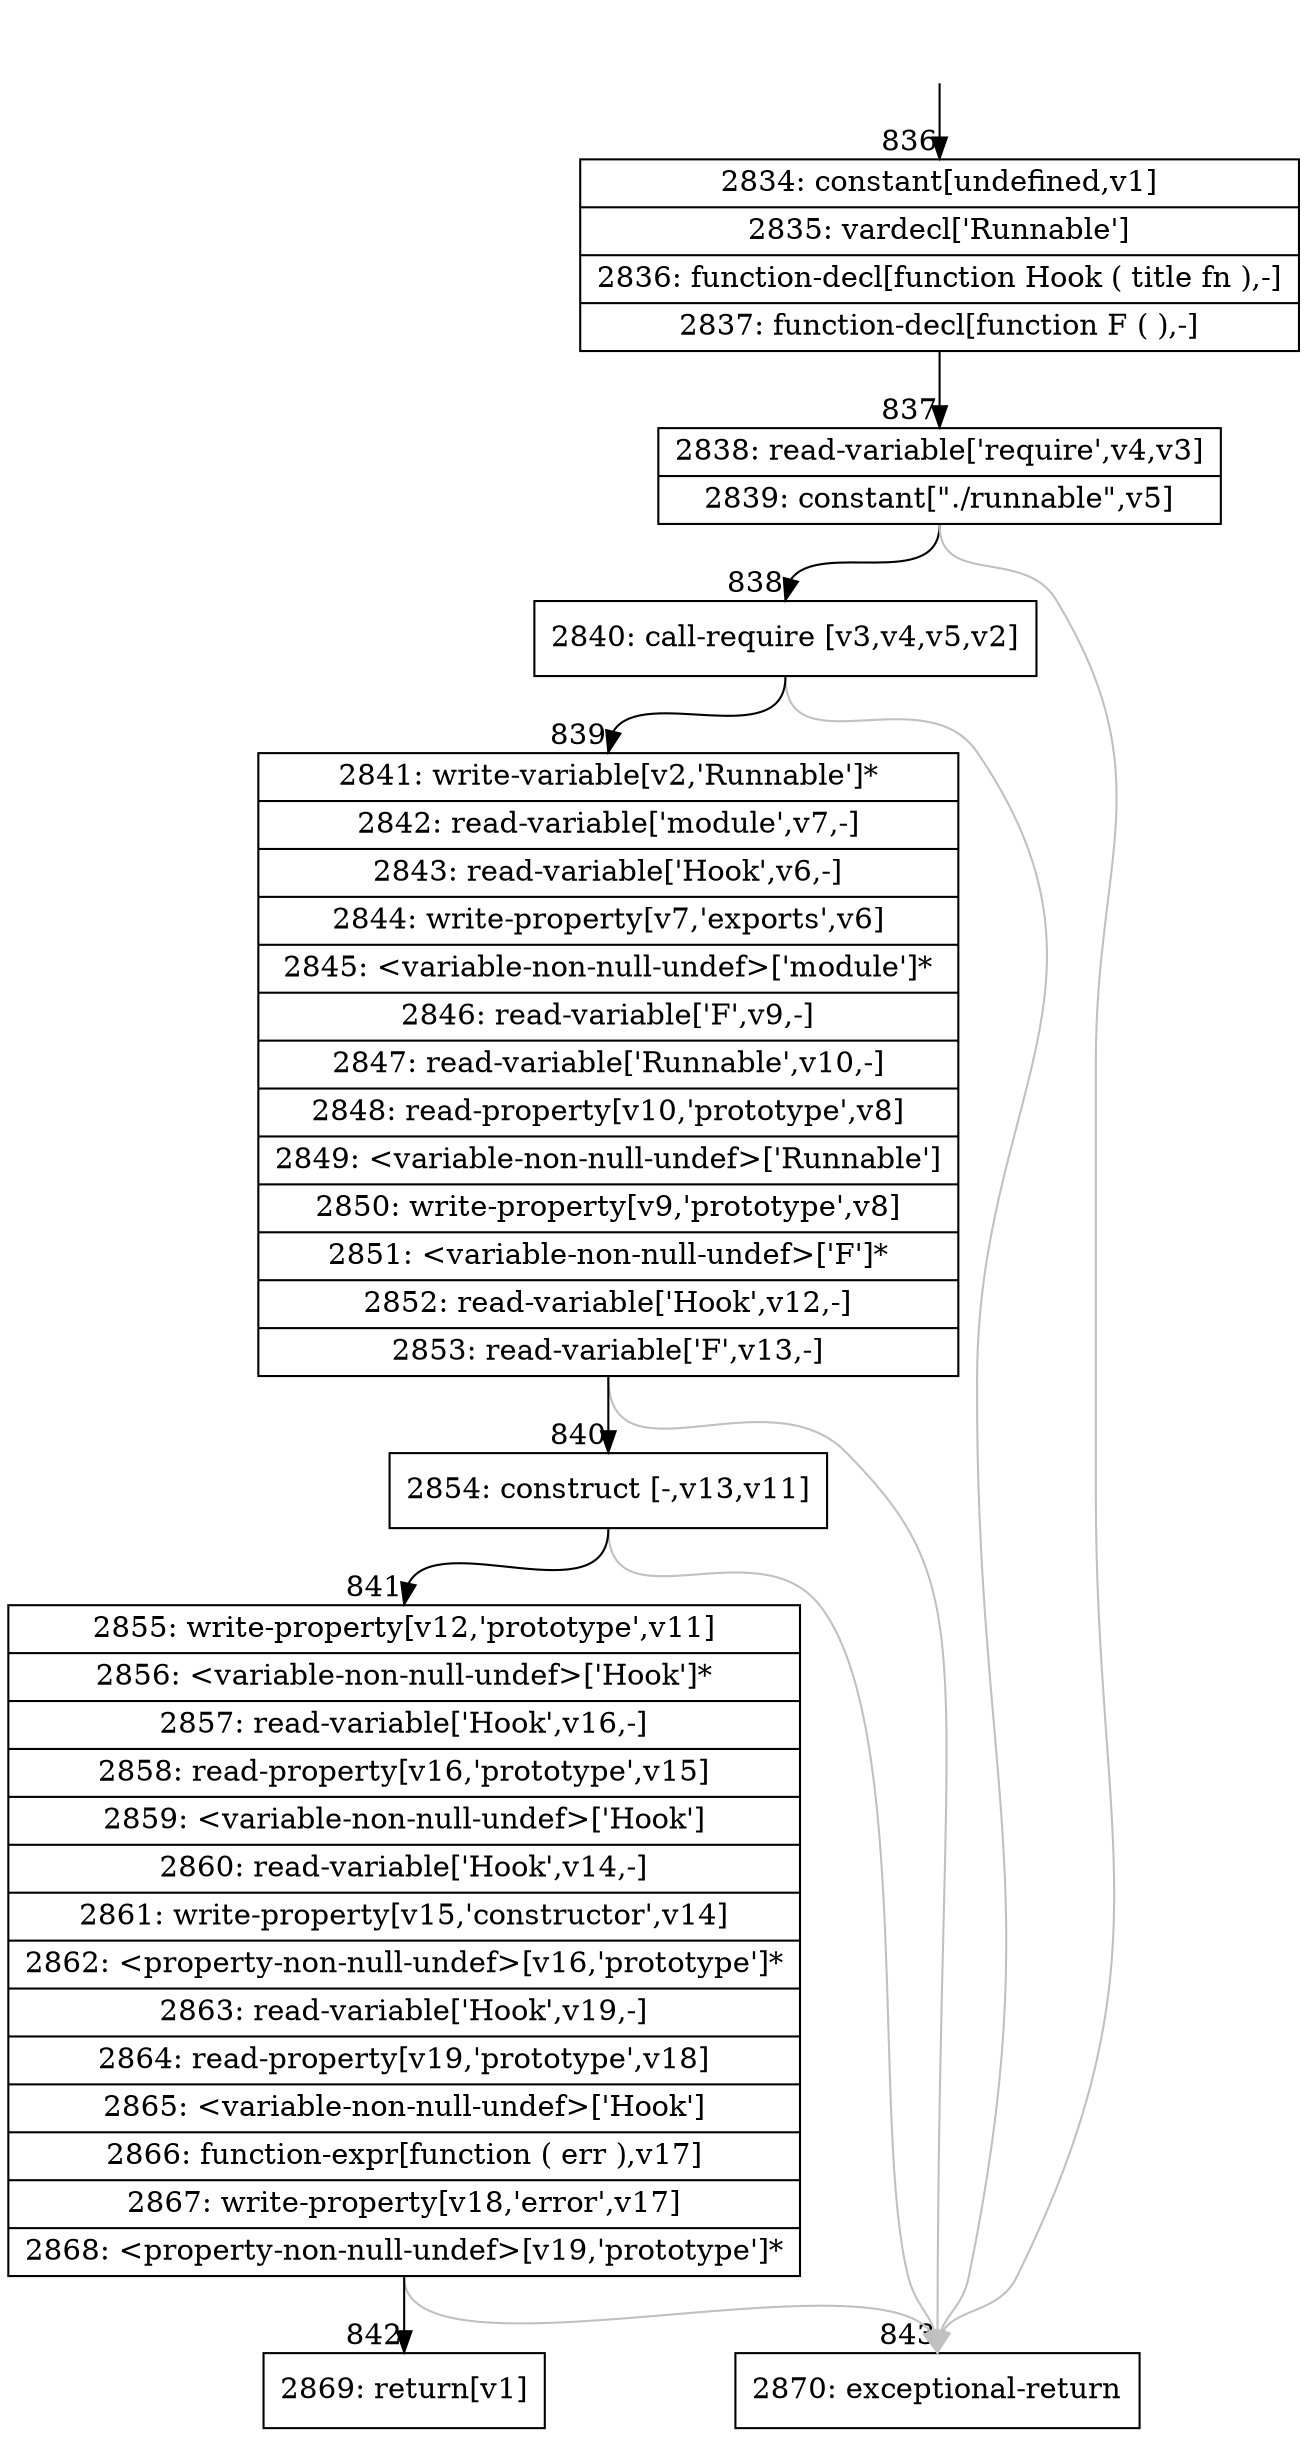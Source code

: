digraph {
rankdir="TD"
BB_entry73[shape=none,label=""];
BB_entry73 -> BB836 [tailport=s, headport=n, headlabel="    836"]
BB836 [shape=record label="{2834: constant[undefined,v1]|2835: vardecl['Runnable']|2836: function-decl[function Hook ( title fn ),-]|2837: function-decl[function F ( ),-]}" ] 
BB836 -> BB837 [tailport=s, headport=n, headlabel="      837"]
BB837 [shape=record label="{2838: read-variable['require',v4,v3]|2839: constant[\"./runnable\",v5]}" ] 
BB837 -> BB838 [tailport=s, headport=n, headlabel="      838"]
BB837 -> BB843 [tailport=s, headport=n, color=gray, headlabel="      843"]
BB838 [shape=record label="{2840: call-require [v3,v4,v5,v2]}" ] 
BB838 -> BB839 [tailport=s, headport=n, headlabel="      839"]
BB838 -> BB843 [tailport=s, headport=n, color=gray]
BB839 [shape=record label="{2841: write-variable[v2,'Runnable']*|2842: read-variable['module',v7,-]|2843: read-variable['Hook',v6,-]|2844: write-property[v7,'exports',v6]|2845: \<variable-non-null-undef\>['module']*|2846: read-variable['F',v9,-]|2847: read-variable['Runnable',v10,-]|2848: read-property[v10,'prototype',v8]|2849: \<variable-non-null-undef\>['Runnable']|2850: write-property[v9,'prototype',v8]|2851: \<variable-non-null-undef\>['F']*|2852: read-variable['Hook',v12,-]|2853: read-variable['F',v13,-]}" ] 
BB839 -> BB840 [tailport=s, headport=n, headlabel="      840"]
BB839 -> BB843 [tailport=s, headport=n, color=gray]
BB840 [shape=record label="{2854: construct [-,v13,v11]}" ] 
BB840 -> BB841 [tailport=s, headport=n, headlabel="      841"]
BB840 -> BB843 [tailport=s, headport=n, color=gray]
BB841 [shape=record label="{2855: write-property[v12,'prototype',v11]|2856: \<variable-non-null-undef\>['Hook']*|2857: read-variable['Hook',v16,-]|2858: read-property[v16,'prototype',v15]|2859: \<variable-non-null-undef\>['Hook']|2860: read-variable['Hook',v14,-]|2861: write-property[v15,'constructor',v14]|2862: \<property-non-null-undef\>[v16,'prototype']*|2863: read-variable['Hook',v19,-]|2864: read-property[v19,'prototype',v18]|2865: \<variable-non-null-undef\>['Hook']|2866: function-expr[function ( err ),v17]|2867: write-property[v18,'error',v17]|2868: \<property-non-null-undef\>[v19,'prototype']*}" ] 
BB841 -> BB842 [tailport=s, headport=n, headlabel="      842"]
BB841 -> BB843 [tailport=s, headport=n, color=gray]
BB842 [shape=record label="{2869: return[v1]}" ] 
BB843 [shape=record label="{2870: exceptional-return}" ] 
//#$~ 934
}
